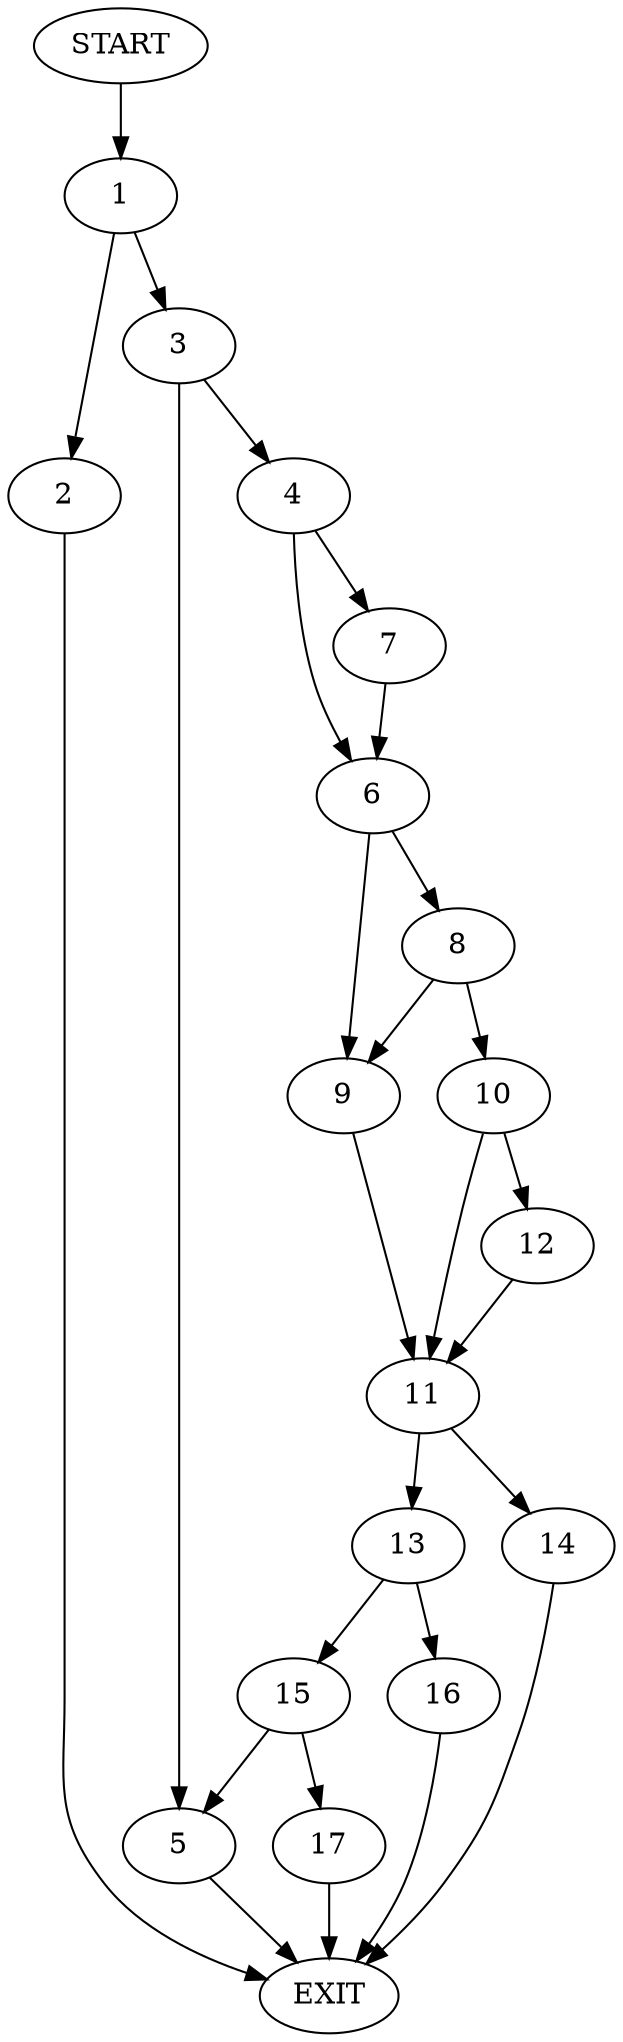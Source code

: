 digraph {
0 [label="START"]
18 [label="EXIT"]
0 -> 1
1 -> 2
1 -> 3
2 -> 18
3 -> 4
3 -> 5
4 -> 6
4 -> 7
5 -> 18
7 -> 6
6 -> 8
6 -> 9
8 -> 10
8 -> 9
9 -> 11
10 -> 11
10 -> 12
11 -> 13
11 -> 14
12 -> 11
14 -> 18
13 -> 15
13 -> 16
15 -> 17
15 -> 5
16 -> 18
17 -> 18
}
